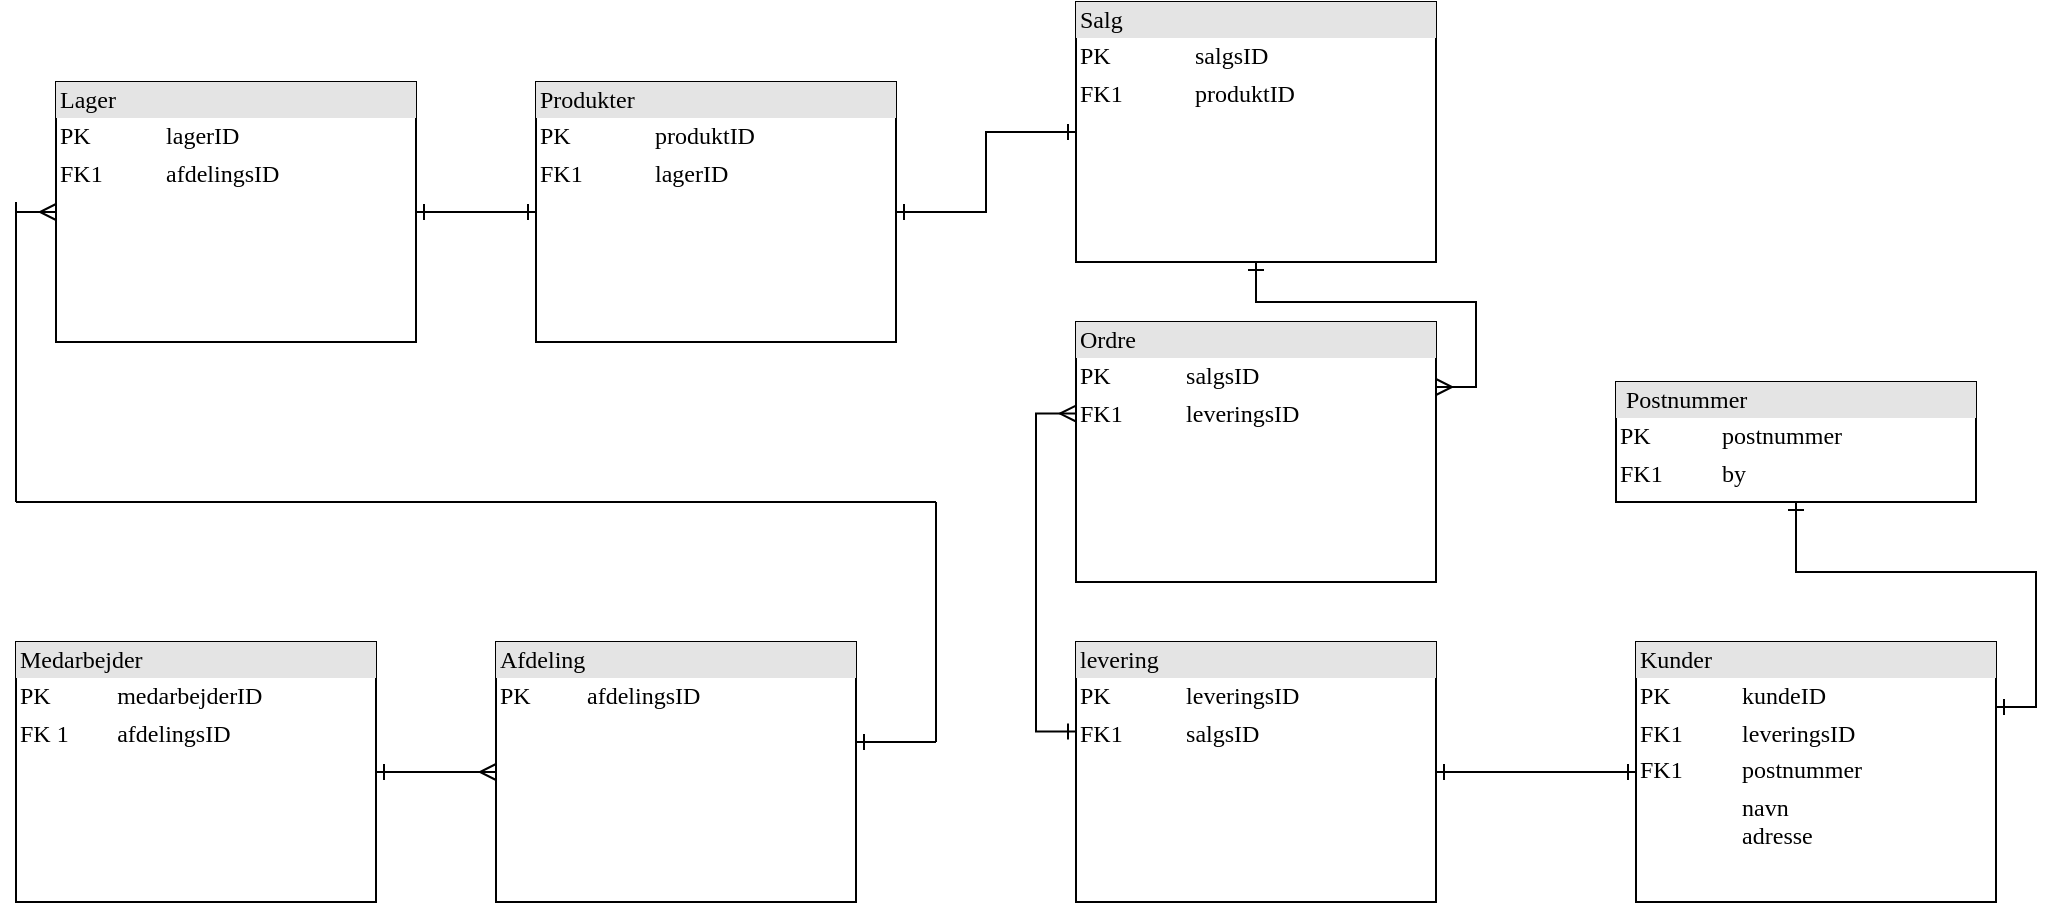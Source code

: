 <mxfile version="16.4.7" type="device"><diagram name="Page-1" id="2ca16b54-16f6-2749-3443-fa8db7711227"><mxGraphModel dx="1580" dy="882" grid="1" gridSize="10" guides="1" tooltips="1" connect="1" arrows="1" fold="1" page="1" pageScale="1" pageWidth="1100" pageHeight="850" background="none" math="0" shadow="0"><root><mxCell id="0"/><mxCell id="1" parent="0"/><mxCell id="bqFBdap2lEI4Upvfomql-21" style="edgeStyle=orthogonalEdgeStyle;rounded=0;orthogonalLoop=1;jettySize=auto;html=1;entryX=0;entryY=0.5;entryDx=0;entryDy=0;startArrow=ERone;startFill=0;endArrow=ERone;endFill=0;" edge="1" parent="1" source="2ed32ef02a7f4228-2" target="bqFBdap2lEI4Upvfomql-4"><mxGeometry relative="1" as="geometry"/></mxCell><mxCell id="2ed32ef02a7f4228-2" value="&lt;div style=&quot;box-sizing: border-box ; width: 100% ; background: rgb(228 , 228 , 228) ; padding: 2px&quot;&gt;Produkter&lt;/div&gt;&lt;table style=&quot;width: 100% ; font-size: 1em&quot; cellpadding=&quot;2&quot; cellspacing=&quot;0&quot;&gt;&lt;tbody&gt;&lt;tr&gt;&lt;td&gt;PK&lt;/td&gt;&lt;td&gt;produktID&lt;/td&gt;&lt;/tr&gt;&lt;tr&gt;&lt;td&gt;FK1&lt;/td&gt;&lt;td&gt;lagerID&lt;/td&gt;&lt;/tr&gt;&lt;tr&gt;&lt;td&gt;&lt;/td&gt;&lt;td&gt;&lt;br&gt;&lt;/td&gt;&lt;/tr&gt;&lt;/tbody&gt;&lt;/table&gt;" style="verticalAlign=top;align=left;overflow=fill;html=1;rounded=0;shadow=0;comic=0;labelBackgroundColor=none;strokeWidth=1;fontFamily=Verdana;fontSize=12" parent="1" vertex="1"><mxGeometry x="280" y="150" width="180" height="130" as="geometry"/></mxCell><mxCell id="bqFBdap2lEI4Upvfomql-12" style="edgeStyle=orthogonalEdgeStyle;rounded=0;orthogonalLoop=1;jettySize=auto;html=1;entryX=0;entryY=0.5;entryDx=0;entryDy=0;strokeColor=none;" edge="1" parent="1" source="bqFBdap2lEI4Upvfomql-1" target="2ed32ef02a7f4228-2"><mxGeometry relative="1" as="geometry"/></mxCell><mxCell id="bqFBdap2lEI4Upvfomql-13" style="edgeStyle=orthogonalEdgeStyle;rounded=0;orthogonalLoop=1;jettySize=auto;html=1;endArrow=ERone;endFill=0;startArrow=ERone;startFill=0;" edge="1" parent="1" source="bqFBdap2lEI4Upvfomql-1" target="2ed32ef02a7f4228-2"><mxGeometry relative="1" as="geometry"/></mxCell><mxCell id="bqFBdap2lEI4Upvfomql-1" value="&lt;div style=&quot;box-sizing: border-box ; width: 100% ; background: rgb(228 , 228 , 228) ; padding: 2px&quot;&gt;Lager&lt;/div&gt;&lt;table style=&quot;width: 100% ; font-size: 1em&quot; cellpadding=&quot;2&quot; cellspacing=&quot;0&quot;&gt;&lt;tbody&gt;&lt;tr&gt;&lt;td&gt;PK&lt;/td&gt;&lt;td&gt;lagerID&lt;/td&gt;&lt;/tr&gt;&lt;tr&gt;&lt;td&gt;FK1&lt;/td&gt;&lt;td&gt;afdelingsID&lt;br&gt;&lt;/td&gt;&lt;/tr&gt;&lt;tr&gt;&lt;td&gt;&lt;br&gt;&lt;/td&gt;&lt;td&gt;&lt;br&gt;&lt;/td&gt;&lt;/tr&gt;&lt;/tbody&gt;&lt;/table&gt;" style="verticalAlign=top;align=left;overflow=fill;html=1;rounded=0;shadow=0;comic=0;labelBackgroundColor=none;strokeWidth=1;fontFamily=Verdana;fontSize=12" vertex="1" parent="1"><mxGeometry x="40" y="150" width="180" height="130" as="geometry"/></mxCell><mxCell id="bqFBdap2lEI4Upvfomql-17" style="edgeStyle=orthogonalEdgeStyle;rounded=0;orthogonalLoop=1;jettySize=auto;html=1;endArrow=ERmany;endFill=0;startArrow=ERone;startFill=0;" edge="1" parent="1" source="bqFBdap2lEI4Upvfomql-2" target="bqFBdap2lEI4Upvfomql-3"><mxGeometry relative="1" as="geometry"/></mxCell><mxCell id="bqFBdap2lEI4Upvfomql-2" value="&lt;div style=&quot;box-sizing: border-box ; width: 100% ; background: rgb(228 , 228 , 228) ; padding: 2px&quot;&gt;Medarbejder&lt;/div&gt;&lt;table style=&quot;width: 100% ; font-size: 1em&quot; cellpadding=&quot;2&quot; cellspacing=&quot;0&quot;&gt;&lt;tbody&gt;&lt;tr&gt;&lt;td&gt;PK&lt;/td&gt;&lt;td&gt;medarbejderID&lt;/td&gt;&lt;/tr&gt;&lt;tr&gt;&lt;td&gt;FK 1&lt;/td&gt;&lt;td&gt;afdelingsID&lt;/td&gt;&lt;/tr&gt;&lt;/tbody&gt;&lt;/table&gt;" style="verticalAlign=top;align=left;overflow=fill;html=1;rounded=0;shadow=0;comic=0;labelBackgroundColor=none;strokeWidth=1;fontFamily=Verdana;fontSize=12" vertex="1" parent="1"><mxGeometry x="20" y="430" width="180" height="130" as="geometry"/></mxCell><mxCell id="bqFBdap2lEI4Upvfomql-3" value="&lt;div style=&quot;box-sizing: border-box ; width: 100% ; background: rgb(228 , 228 , 228) ; padding: 2px&quot;&gt;Afdeling&lt;/div&gt;&lt;table style=&quot;width: 100% ; font-size: 1em&quot; cellpadding=&quot;2&quot; cellspacing=&quot;0&quot;&gt;&lt;tbody&gt;&lt;tr&gt;&lt;td&gt;PK&lt;/td&gt;&lt;td&gt;afdelingsID&lt;/td&gt;&lt;/tr&gt;&lt;tr&gt;&lt;td&gt;&lt;br&gt;&lt;/td&gt;&lt;td&gt;&lt;br&gt;&lt;/td&gt;&lt;/tr&gt;&lt;tr&gt;&lt;td&gt;&lt;/td&gt;&lt;td&gt;&lt;br&gt;&lt;/td&gt;&lt;/tr&gt;&lt;/tbody&gt;&lt;/table&gt;" style="verticalAlign=top;align=left;overflow=fill;html=1;rounded=0;shadow=0;comic=0;labelBackgroundColor=none;strokeWidth=1;fontFamily=Verdana;fontSize=12" vertex="1" parent="1"><mxGeometry x="260" y="430" width="180" height="130" as="geometry"/></mxCell><mxCell id="QTsa0SEUnPPT3q1m8eSz-3" style="edgeStyle=orthogonalEdgeStyle;rounded=0;orthogonalLoop=1;jettySize=auto;html=1;entryX=1;entryY=0.25;entryDx=0;entryDy=0;startArrow=ERone;startFill=0;endArrow=ERmany;endFill=0;" edge="1" parent="1" source="bqFBdap2lEI4Upvfomql-4" target="QTsa0SEUnPPT3q1m8eSz-1"><mxGeometry relative="1" as="geometry"/></mxCell><mxCell id="bqFBdap2lEI4Upvfomql-4" value="&lt;div style=&quot;box-sizing: border-box ; width: 100% ; background: rgb(228 , 228 , 228) ; padding: 2px&quot;&gt;Salg&lt;/div&gt;&lt;table style=&quot;width: 100% ; font-size: 1em&quot; cellpadding=&quot;2&quot; cellspacing=&quot;0&quot;&gt;&lt;tbody&gt;&lt;tr&gt;&lt;td&gt;PK&lt;/td&gt;&lt;td&gt;salgsID&lt;/td&gt;&lt;/tr&gt;&lt;tr&gt;&lt;td&gt;FK1&lt;/td&gt;&lt;td&gt;produktID&lt;/td&gt;&lt;/tr&gt;&lt;tr&gt;&lt;td&gt;&lt;/td&gt;&lt;td&gt;&lt;br&gt;&lt;/td&gt;&lt;/tr&gt;&lt;/tbody&gt;&lt;/table&gt;" style="verticalAlign=top;align=left;overflow=fill;html=1;rounded=0;shadow=0;comic=0;labelBackgroundColor=none;strokeWidth=1;fontFamily=Verdana;fontSize=12" vertex="1" parent="1"><mxGeometry x="550" y="110" width="180" height="130" as="geometry"/></mxCell><mxCell id="bqFBdap2lEI4Upvfomql-5" value="&lt;div style=&quot;box-sizing: border-box ; width: 100% ; background: rgb(228 , 228 , 228) ; padding: 2px&quot;&gt;Kunder&lt;/div&gt;&lt;table style=&quot;width: 100% ; font-size: 1em&quot; cellpadding=&quot;2&quot; cellspacing=&quot;0&quot;&gt;&lt;tbody&gt;&lt;tr&gt;&lt;td&gt;PK&lt;/td&gt;&lt;td&gt;kundeID&lt;/td&gt;&lt;/tr&gt;&lt;tr&gt;&lt;td&gt;FK1&lt;/td&gt;&lt;td&gt;leveringsID&lt;/td&gt;&lt;/tr&gt;&lt;tr&gt;&lt;td&gt;FK1&lt;/td&gt;&lt;td&gt;postnummer&lt;/td&gt;&lt;/tr&gt;&lt;tr&gt;&lt;td&gt;&lt;/td&gt;&lt;td&gt;navn&lt;br&gt;adresse&lt;/td&gt;&lt;/tr&gt;&lt;/tbody&gt;&lt;/table&gt;" style="verticalAlign=top;align=left;overflow=fill;html=1;rounded=0;shadow=0;comic=0;labelBackgroundColor=none;strokeWidth=1;fontFamily=Verdana;fontSize=12" vertex="1" parent="1"><mxGeometry x="830" y="430" width="180" height="130" as="geometry"/></mxCell><mxCell id="bqFBdap2lEI4Upvfomql-23" style="edgeStyle=orthogonalEdgeStyle;rounded=0;orthogonalLoop=1;jettySize=auto;html=1;entryX=0;entryY=0.5;entryDx=0;entryDy=0;startArrow=ERone;startFill=0;endArrow=ERone;endFill=0;" edge="1" parent="1" source="bqFBdap2lEI4Upvfomql-6" target="bqFBdap2lEI4Upvfomql-5"><mxGeometry relative="1" as="geometry"/></mxCell><mxCell id="QTsa0SEUnPPT3q1m8eSz-4" style="edgeStyle=orthogonalEdgeStyle;rounded=0;orthogonalLoop=1;jettySize=auto;html=1;entryX=0;entryY=0.352;entryDx=0;entryDy=0;entryPerimeter=0;startArrow=ERone;startFill=0;endArrow=ERmany;endFill=0;exitX=0;exitY=0.344;exitDx=0;exitDy=0;exitPerimeter=0;" edge="1" parent="1" source="bqFBdap2lEI4Upvfomql-6" target="QTsa0SEUnPPT3q1m8eSz-1"><mxGeometry relative="1" as="geometry"/></mxCell><mxCell id="bqFBdap2lEI4Upvfomql-6" value="&lt;div style=&quot;box-sizing: border-box ; width: 100% ; background: rgb(228 , 228 , 228) ; padding: 2px&quot;&gt;levering&lt;/div&gt;&lt;table style=&quot;width: 100% ; font-size: 1em&quot; cellpadding=&quot;2&quot; cellspacing=&quot;0&quot;&gt;&lt;tbody&gt;&lt;tr&gt;&lt;td&gt;PK&lt;/td&gt;&lt;td&gt;leveringsID&lt;/td&gt;&lt;/tr&gt;&lt;tr&gt;&lt;td&gt;FK1&lt;/td&gt;&lt;td&gt;salgsID&lt;/td&gt;&lt;/tr&gt;&lt;tr&gt;&lt;td&gt;&lt;/td&gt;&lt;td&gt;&lt;br&gt;&lt;/td&gt;&lt;/tr&gt;&lt;/tbody&gt;&lt;/table&gt;" style="verticalAlign=top;align=left;overflow=fill;html=1;rounded=0;shadow=0;comic=0;labelBackgroundColor=none;strokeWidth=1;fontFamily=Verdana;fontSize=12" vertex="1" parent="1"><mxGeometry x="550" y="430" width="180" height="130" as="geometry"/></mxCell><mxCell id="bqFBdap2lEI4Upvfomql-20" style="edgeStyle=orthogonalEdgeStyle;rounded=0;orthogonalLoop=1;jettySize=auto;html=1;entryX=1;entryY=0.25;entryDx=0;entryDy=0;startArrow=ERone;startFill=0;endArrow=ERone;endFill=0;" edge="1" parent="1" source="bqFBdap2lEI4Upvfomql-19" target="bqFBdap2lEI4Upvfomql-5"><mxGeometry relative="1" as="geometry"><mxPoint x="1030" y="312.5" as="targetPoint"/></mxGeometry></mxCell><mxCell id="bqFBdap2lEI4Upvfomql-19" value="&lt;div style=&quot;box-sizing: border-box ; width: 100% ; background: rgb(228 , 228 , 228) ; padding: 2px&quot;&gt;&amp;nbsp;Postnummer&lt;/div&gt;&lt;table style=&quot;width: 100% ; font-size: 1em&quot; cellpadding=&quot;2&quot; cellspacing=&quot;0&quot;&gt;&lt;tbody&gt;&lt;tr&gt;&lt;td&gt;PK&lt;/td&gt;&lt;td&gt;postnummer&lt;/td&gt;&lt;/tr&gt;&lt;tr&gt;&lt;td&gt;FK1&lt;/td&gt;&lt;td&gt;by&lt;/td&gt;&lt;/tr&gt;&lt;tr&gt;&lt;td&gt;&lt;/td&gt;&lt;td&gt;&lt;br&gt;&lt;/td&gt;&lt;/tr&gt;&lt;/tbody&gt;&lt;/table&gt;" style="verticalAlign=top;align=left;overflow=fill;html=1;rounded=0;shadow=0;comic=0;labelBackgroundColor=none;strokeWidth=1;fontFamily=Verdana;fontSize=12" vertex="1" parent="1"><mxGeometry x="820" y="300" width="180" height="60" as="geometry"/></mxCell><mxCell id="bqFBdap2lEI4Upvfomql-27" value="" style="endArrow=none;html=1;rounded=0;startArrow=ERone;startFill=0;" edge="1" parent="1"><mxGeometry width="50" height="50" relative="1" as="geometry"><mxPoint x="440" y="480" as="sourcePoint"/><mxPoint x="480" y="480" as="targetPoint"/></mxGeometry></mxCell><mxCell id="bqFBdap2lEI4Upvfomql-28" value="" style="endArrow=none;html=1;rounded=0;" edge="1" parent="1"><mxGeometry width="50" height="50" relative="1" as="geometry"><mxPoint x="480" y="480" as="sourcePoint"/><mxPoint x="480" y="360" as="targetPoint"/></mxGeometry></mxCell><mxCell id="bqFBdap2lEI4Upvfomql-30" value="" style="endArrow=none;html=1;rounded=0;" edge="1" parent="1"><mxGeometry width="50" height="50" relative="1" as="geometry"><mxPoint x="20" y="360" as="sourcePoint"/><mxPoint x="20" y="210" as="targetPoint"/></mxGeometry></mxCell><mxCell id="bqFBdap2lEI4Upvfomql-31" value="" style="endArrow=ERmany;html=1;rounded=0;entryX=0;entryY=0.5;entryDx=0;entryDy=0;startArrow=none;startFill=0;endFill=0;" edge="1" parent="1" target="bqFBdap2lEI4Upvfomql-1"><mxGeometry width="50" height="50" relative="1" as="geometry"><mxPoint x="20" y="215" as="sourcePoint"/><mxPoint x="70" y="160" as="targetPoint"/></mxGeometry></mxCell><mxCell id="QTsa0SEUnPPT3q1m8eSz-1" value="&lt;div style=&quot;box-sizing: border-box ; width: 100% ; background: rgb(228 , 228 , 228) ; padding: 2px&quot;&gt;Ordre&lt;/div&gt;&lt;table style=&quot;width: 100% ; font-size: 1em&quot; cellpadding=&quot;2&quot; cellspacing=&quot;0&quot;&gt;&lt;tbody&gt;&lt;tr&gt;&lt;td&gt;PK&lt;/td&gt;&lt;td&gt;salgsID&lt;/td&gt;&lt;/tr&gt;&lt;tr&gt;&lt;td&gt;FK1&lt;/td&gt;&lt;td&gt;leveringsID&lt;/td&gt;&lt;/tr&gt;&lt;tr&gt;&lt;td&gt;&lt;/td&gt;&lt;td&gt;&lt;br&gt;&lt;/td&gt;&lt;/tr&gt;&lt;/tbody&gt;&lt;/table&gt;" style="verticalAlign=top;align=left;overflow=fill;html=1;rounded=0;shadow=0;comic=0;labelBackgroundColor=none;strokeWidth=1;fontFamily=Verdana;fontSize=12" vertex="1" parent="1"><mxGeometry x="550" y="270" width="180" height="130" as="geometry"/></mxCell><mxCell id="QTsa0SEUnPPT3q1m8eSz-5" value="" style="endArrow=none;html=1;rounded=0;" edge="1" parent="1"><mxGeometry width="50" height="50" relative="1" as="geometry"><mxPoint x="20" y="360" as="sourcePoint"/><mxPoint x="480" y="360" as="targetPoint"/></mxGeometry></mxCell></root></mxGraphModel></diagram></mxfile>
